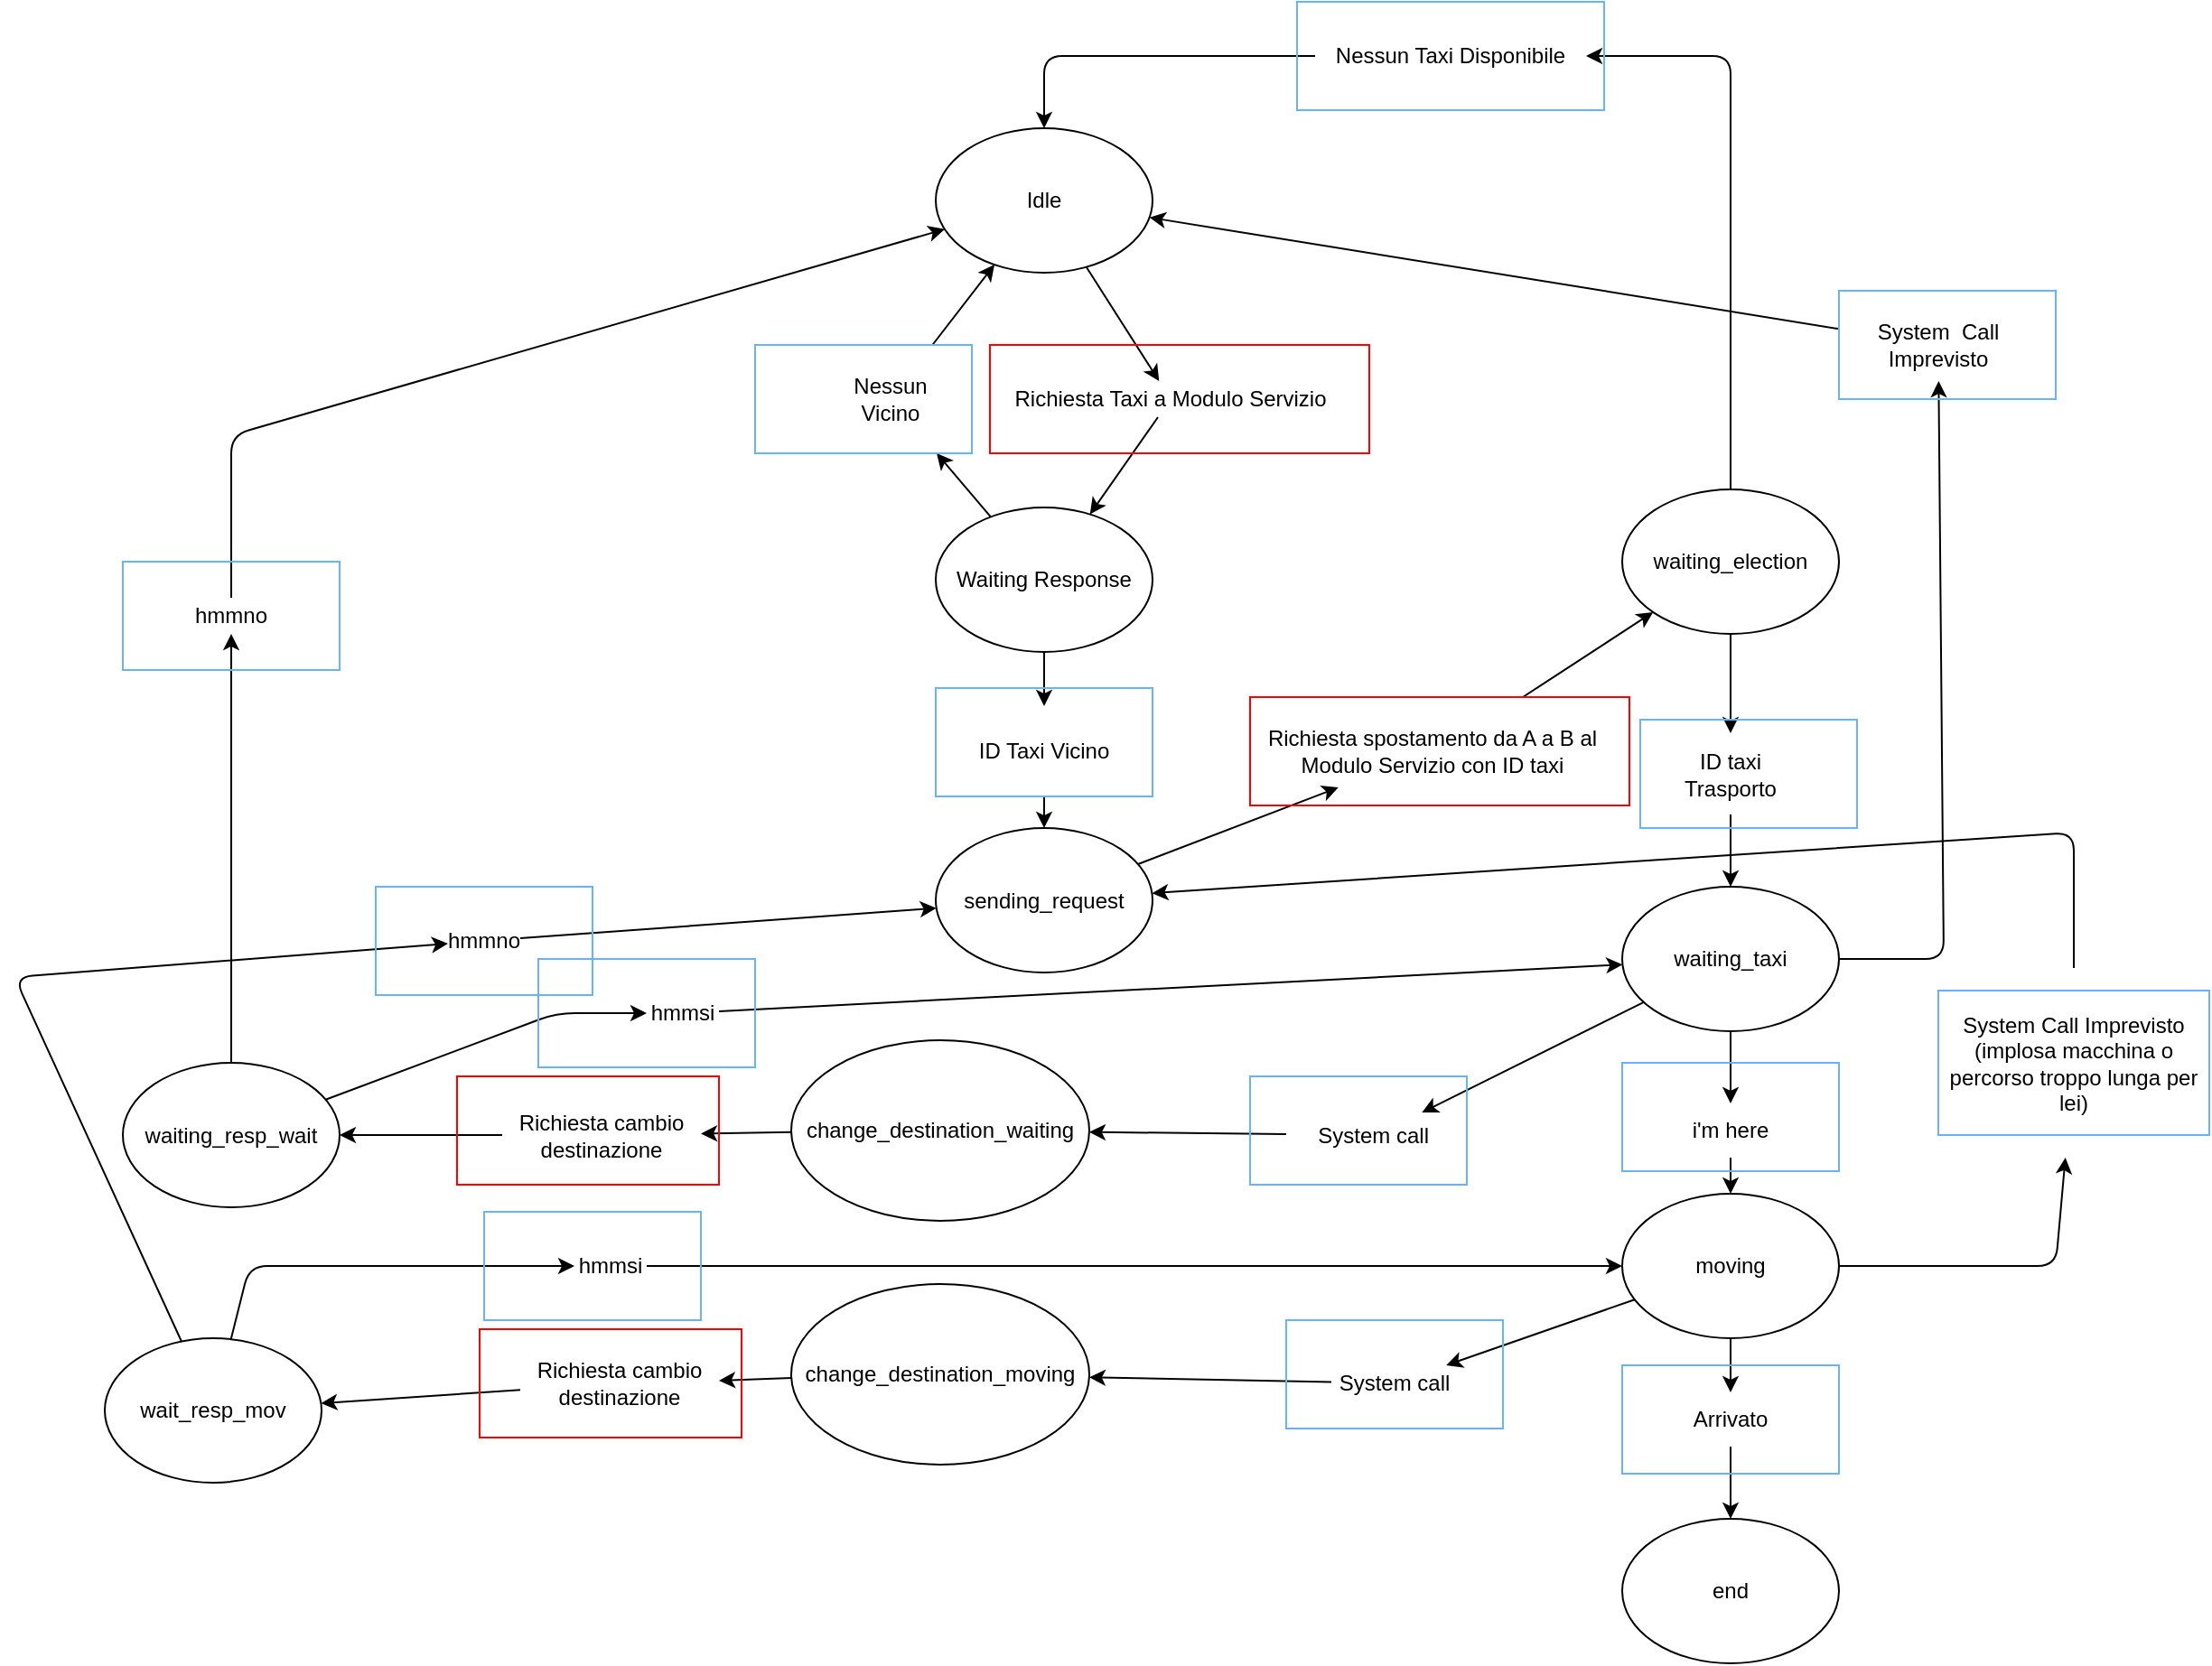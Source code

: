 <mxfile version="12.9.3" type="device"><diagram id="UIkgHiiRnHfRhCUhEY8e" name="Page-1"><mxGraphModel dx="2249" dy="822" grid="1" gridSize="10" guides="1" tooltips="1" connect="1" arrows="1" fold="1" page="1" pageScale="1" pageWidth="827" pageHeight="1169" math="0" shadow="0"><root><mxCell id="0"/><mxCell id="1" parent="0"/><mxCell id="0_yy_IyR2nImYbsmrZYt-3" value="Idle" style="ellipse;whiteSpace=wrap;html=1;" parent="1" vertex="1"><mxGeometry x="100" y="240" width="120" height="80" as="geometry"/></mxCell><mxCell id="1BChCuuW57q9WMQYWWYu-3" value="Waiting Response" style="ellipse;whiteSpace=wrap;html=1;" parent="1" vertex="1"><mxGeometry x="100" y="450" width="120" height="80" as="geometry"/></mxCell><mxCell id="1BChCuuW57q9WMQYWWYu-4" value="" style="endArrow=classic;html=1;" parent="1" source="1BChCuuW57q9WMQYWWYu-5" target="1BChCuuW57q9WMQYWWYu-3" edge="1"><mxGeometry width="50" height="50" relative="1" as="geometry"><mxPoint x="320" y="250" as="sourcePoint"/><mxPoint x="370" y="200" as="targetPoint"/></mxGeometry></mxCell><mxCell id="1BChCuuW57q9WMQYWWYu-5" value="Richiesta Taxi a Modulo Servizio" style="text;html=1;strokeColor=none;fillColor=none;align=center;verticalAlign=middle;whiteSpace=wrap;rounded=0;" parent="1" vertex="1"><mxGeometry x="130" y="380" width="200" height="20" as="geometry"/></mxCell><mxCell id="1BChCuuW57q9WMQYWWYu-6" value="" style="endArrow=classic;html=1;" parent="1" source="0_yy_IyR2nImYbsmrZYt-3" target="1BChCuuW57q9WMQYWWYu-5" edge="1"><mxGeometry width="50" height="50" relative="1" as="geometry"><mxPoint x="220" y="280" as="sourcePoint"/><mxPoint x="430" y="280" as="targetPoint"/></mxGeometry></mxCell><mxCell id="1BChCuuW57q9WMQYWWYu-7" value="" style="endArrow=classic;html=1;" parent="1" source="1BChCuuW57q9WMQYWWYu-8" target="0_yy_IyR2nImYbsmrZYt-3" edge="1"><mxGeometry width="50" height="50" relative="1" as="geometry"><mxPoint x="300" y="380" as="sourcePoint"/><mxPoint x="350" y="330" as="targetPoint"/></mxGeometry></mxCell><mxCell id="1BChCuuW57q9WMQYWWYu-8" value="Nessun Vicino" style="text;html=1;strokeColor=none;fillColor=none;align=center;verticalAlign=middle;whiteSpace=wrap;rounded=0;" parent="1" vertex="1"><mxGeometry x="45" y="360" width="60" height="60" as="geometry"/></mxCell><mxCell id="1BChCuuW57q9WMQYWWYu-9" value="" style="endArrow=classic;html=1;" parent="1" source="1BChCuuW57q9WMQYWWYu-3" target="1BChCuuW57q9WMQYWWYu-8" edge="1"><mxGeometry width="50" height="50" relative="1" as="geometry"><mxPoint x="430" y="280" as="sourcePoint"/><mxPoint x="220" y="280" as="targetPoint"/></mxGeometry></mxCell><mxCell id="1BChCuuW57q9WMQYWWYu-10" value="sending_request" style="ellipse;whiteSpace=wrap;html=1;" parent="1" vertex="1"><mxGeometry x="100" y="627.5" width="120" height="80" as="geometry"/></mxCell><mxCell id="1BChCuuW57q9WMQYWWYu-11" value="" style="endArrow=classic;html=1;" parent="1" source="1BChCuuW57q9WMQYWWYu-12" target="1BChCuuW57q9WMQYWWYu-10" edge="1"><mxGeometry width="50" height="50" relative="1" as="geometry"><mxPoint x="220" y="610" as="sourcePoint"/><mxPoint x="270" y="560" as="targetPoint"/></mxGeometry></mxCell><mxCell id="1BChCuuW57q9WMQYWWYu-12" value="ID Taxi Vicino" style="text;html=1;strokeColor=none;fillColor=none;align=center;verticalAlign=middle;whiteSpace=wrap;rounded=0;" parent="1" vertex="1"><mxGeometry x="105" y="560" width="110" height="50" as="geometry"/></mxCell><mxCell id="1BChCuuW57q9WMQYWWYu-13" value="" style="endArrow=classic;html=1;" parent="1" source="1BChCuuW57q9WMQYWWYu-3" target="1BChCuuW57q9WMQYWWYu-12" edge="1"><mxGeometry width="50" height="50" relative="1" as="geometry"><mxPoint x="160" y="530" as="sourcePoint"/><mxPoint x="160" y="660" as="targetPoint"/></mxGeometry></mxCell><mxCell id="1BChCuuW57q9WMQYWWYu-15" value="" style="endArrow=classic;html=1;" parent="1" source="1BChCuuW57q9WMQYWWYu-31" target="1BChCuuW57q9WMQYWWYu-17" edge="1"><mxGeometry width="50" height="50" relative="1" as="geometry"><mxPoint x="660" y="450" as="sourcePoint"/><mxPoint x="650" y="360" as="targetPoint"/><Array as="points"/></mxGeometry></mxCell><mxCell id="1BChCuuW57q9WMQYWWYu-17" value="waiting_election" style="ellipse;whiteSpace=wrap;html=1;" parent="1" vertex="1"><mxGeometry x="480" y="440" width="120" height="80" as="geometry"/></mxCell><mxCell id="1BChCuuW57q9WMQYWWYu-18" value="" style="endArrow=classic;html=1;" parent="1" source="1BChCuuW57q9WMQYWWYu-26" target="0_yy_IyR2nImYbsmrZYt-3" edge="1"><mxGeometry width="50" height="50" relative="1" as="geometry"><mxPoint x="650" y="290" as="sourcePoint"/><mxPoint x="700" y="240" as="targetPoint"/><Array as="points"><mxPoint x="160" y="200"/></Array></mxGeometry></mxCell><mxCell id="1BChCuuW57q9WMQYWWYu-19" value="waiting_taxi" style="ellipse;whiteSpace=wrap;html=1;" parent="1" vertex="1"><mxGeometry x="480" y="660" width="120" height="80" as="geometry"/></mxCell><mxCell id="1BChCuuW57q9WMQYWWYu-20" value="" style="endArrow=classic;html=1;" parent="1" source="1BChCuuW57q9WMQYWWYu-28" target="1BChCuuW57q9WMQYWWYu-19" edge="1"><mxGeometry width="50" height="50" relative="1" as="geometry"><mxPoint x="730" y="530" as="sourcePoint"/><mxPoint x="780" y="480" as="targetPoint"/></mxGeometry></mxCell><mxCell id="1BChCuuW57q9WMQYWWYu-21" value="Richiesta spostamento da A a B al Modulo Servizio con ID taxi" style="text;html=1;strokeColor=none;fillColor=none;align=center;verticalAlign=middle;whiteSpace=wrap;rounded=0;" parent="1" vertex="1"><mxGeometry x="280" y="565" width="190" height="40" as="geometry"/></mxCell><mxCell id="1BChCuuW57q9WMQYWWYu-23" value="" style="endArrow=classic;html=1;" parent="1" source="1BChCuuW57q9WMQYWWYu-10" target="1BChCuuW57q9WMQYWWYu-21" edge="1"><mxGeometry width="50" height="50" relative="1" as="geometry"><mxPoint x="320" y="710" as="sourcePoint"/><mxPoint x="370" y="660" as="targetPoint"/></mxGeometry></mxCell><mxCell id="1BChCuuW57q9WMQYWWYu-26" value="Nessun Taxi Disponibile" style="text;html=1;strokeColor=none;fillColor=none;align=center;verticalAlign=middle;whiteSpace=wrap;rounded=0;" parent="1" vertex="1"><mxGeometry x="310" y="190" width="150" height="20" as="geometry"/></mxCell><mxCell id="1BChCuuW57q9WMQYWWYu-27" value="" style="endArrow=classic;html=1;" parent="1" source="1BChCuuW57q9WMQYWWYu-17" target="1BChCuuW57q9WMQYWWYu-26" edge="1"><mxGeometry width="50" height="50" relative="1" as="geometry"><mxPoint x="540" y="440" as="sourcePoint"/><mxPoint x="160" y="240" as="targetPoint"/><Array as="points"><mxPoint x="540" y="200"/></Array></mxGeometry></mxCell><mxCell id="1BChCuuW57q9WMQYWWYu-28" value="ID taxi Trasporto" style="text;html=1;strokeColor=none;fillColor=none;align=center;verticalAlign=middle;whiteSpace=wrap;rounded=0;" parent="1" vertex="1"><mxGeometry x="495" y="575" width="90" height="45" as="geometry"/></mxCell><mxCell id="1BChCuuW57q9WMQYWWYu-29" value="" style="endArrow=classic;html=1;" parent="1" source="1BChCuuW57q9WMQYWWYu-17" target="1BChCuuW57q9WMQYWWYu-28" edge="1"><mxGeometry width="50" height="50" relative="1" as="geometry"><mxPoint x="567.45" y="515.569" as="sourcePoint"/><mxPoint x="682.523" y="664.441" as="targetPoint"/></mxGeometry></mxCell><mxCell id="1BChCuuW57q9WMQYWWYu-30" value="" style="rounded=0;whiteSpace=wrap;html=1;fillColor=none;strokeColor=#FF0000;" parent="1" vertex="1"><mxGeometry x="130" y="360" width="210" height="60" as="geometry"/></mxCell><mxCell id="1BChCuuW57q9WMQYWWYu-31" value="" style="rounded=0;whiteSpace=wrap;html=1;fillColor=none;strokeColor=#FF0000;" parent="1" vertex="1"><mxGeometry x="274" y="555" width="210" height="60" as="geometry"/></mxCell><mxCell id="1BChCuuW57q9WMQYWWYu-32" value="moving" style="ellipse;whiteSpace=wrap;html=1;strokeColor=#000000;fillColor=#ffffff;" parent="1" vertex="1"><mxGeometry x="480" y="830" width="120" height="80" as="geometry"/></mxCell><mxCell id="1BChCuuW57q9WMQYWWYu-33" value="" style="endArrow=classic;html=1;" parent="1" source="1BChCuuW57q9WMQYWWYu-34" target="1BChCuuW57q9WMQYWWYu-32" edge="1"><mxGeometry width="50" height="50" relative="1" as="geometry"><mxPoint x="650" y="810" as="sourcePoint"/><mxPoint x="700" y="760" as="targetPoint"/></mxGeometry></mxCell><mxCell id="1BChCuuW57q9WMQYWWYu-34" value="i'm here" style="text;html=1;strokeColor=none;fillColor=none;align=center;verticalAlign=middle;whiteSpace=wrap;rounded=0;" parent="1" vertex="1"><mxGeometry x="505" y="780" width="70" height="30" as="geometry"/></mxCell><mxCell id="1BChCuuW57q9WMQYWWYu-35" value="" style="endArrow=classic;html=1;" parent="1" source="1BChCuuW57q9WMQYWWYu-19" target="1BChCuuW57q9WMQYWWYu-34" edge="1"><mxGeometry width="50" height="50" relative="1" as="geometry"><mxPoint x="540" y="750" as="sourcePoint"/><mxPoint x="540" y="830" as="targetPoint"/></mxGeometry></mxCell><mxCell id="1BChCuuW57q9WMQYWWYu-36" value="end" style="ellipse;whiteSpace=wrap;html=1;strokeColor=#000000;fillColor=#ffffff;" parent="1" vertex="1"><mxGeometry x="480" y="1010" width="120" height="80" as="geometry"/></mxCell><mxCell id="1BChCuuW57q9WMQYWWYu-37" value="" style="endArrow=classic;html=1;" parent="1" source="1BChCuuW57q9WMQYWWYu-46" target="1BChCuuW57q9WMQYWWYu-36" edge="1"><mxGeometry width="50" height="50" relative="1" as="geometry"><mxPoint x="330" y="960" as="sourcePoint"/><mxPoint x="380" y="910" as="targetPoint"/></mxGeometry></mxCell><mxCell id="1BChCuuW57q9WMQYWWYu-38" value="" style="endArrow=classic;html=1;" parent="1" source="1BChCuuW57q9WMQYWWYu-41" target="1BChCuuW57q9WMQYWWYu-40" edge="1"><mxGeometry width="50" height="50" relative="1" as="geometry"><mxPoint x="370" y="780" as="sourcePoint"/><mxPoint x="250" y="820" as="targetPoint"/></mxGeometry></mxCell><mxCell id="1BChCuuW57q9WMQYWWYu-39" value="" style="endArrow=classic;html=1;" parent="1" source="1BChCuuW57q9WMQYWWYu-43" target="1BChCuuW57q9WMQYWWYu-58" edge="1"><mxGeometry width="50" height="50" relative="1" as="geometry"><mxPoint x="300" y="870" as="sourcePoint"/><mxPoint x="210" y="900" as="targetPoint"/></mxGeometry></mxCell><mxCell id="1BChCuuW57q9WMQYWWYu-40" value="change_destination_waiting" style="ellipse;whiteSpace=wrap;html=1;strokeColor=#000000;fillColor=#ffffff;" parent="1" vertex="1"><mxGeometry x="20" y="745" width="165" height="100" as="geometry"/></mxCell><mxCell id="1BChCuuW57q9WMQYWWYu-41" value="System call&amp;nbsp;" style="text;html=1;strokeColor=none;fillColor=none;align=center;verticalAlign=middle;whiteSpace=wrap;rounded=0;" parent="1" vertex="1"><mxGeometry x="294" y="785" width="100" height="25" as="geometry"/></mxCell><mxCell id="1BChCuuW57q9WMQYWWYu-42" value="" style="endArrow=classic;html=1;" parent="1" source="1BChCuuW57q9WMQYWWYu-19" target="1BChCuuW57q9WMQYWWYu-41" edge="1"><mxGeometry width="50" height="50" relative="1" as="geometry"><mxPoint x="490.943" y="723.03" as="sourcePoint"/><mxPoint x="228.961" y="846.879" as="targetPoint"/></mxGeometry></mxCell><mxCell id="1BChCuuW57q9WMQYWWYu-43" value="System call" style="text;html=1;strokeColor=none;fillColor=none;align=center;verticalAlign=middle;whiteSpace=wrap;rounded=0;" parent="1" vertex="1"><mxGeometry x="319" y="925" width="70" height="20" as="geometry"/></mxCell><mxCell id="1BChCuuW57q9WMQYWWYu-44" value="" style="endArrow=classic;html=1;" parent="1" source="1BChCuuW57q9WMQYWWYu-32" target="1BChCuuW57q9WMQYWWYu-43" edge="1"><mxGeometry width="50" height="50" relative="1" as="geometry"><mxPoint x="480" y="870" as="sourcePoint"/><mxPoint x="240" y="870" as="targetPoint"/></mxGeometry></mxCell><mxCell id="1BChCuuW57q9WMQYWWYu-46" value="Arrivato" style="text;html=1;strokeColor=none;fillColor=none;align=center;verticalAlign=middle;whiteSpace=wrap;rounded=0;" parent="1" vertex="1"><mxGeometry x="510" y="940" width="60" height="30" as="geometry"/></mxCell><mxCell id="1BChCuuW57q9WMQYWWYu-47" value="" style="endArrow=classic;html=1;" parent="1" source="1BChCuuW57q9WMQYWWYu-32" target="1BChCuuW57q9WMQYWWYu-46" edge="1"><mxGeometry width="50" height="50" relative="1" as="geometry"><mxPoint x="540" y="910" as="sourcePoint"/><mxPoint x="540" y="1010" as="targetPoint"/></mxGeometry></mxCell><mxCell id="1BChCuuW57q9WMQYWWYu-49" value="" style="rounded=0;whiteSpace=wrap;html=1;strokeColor=#66B2FF;fillColor=none;" parent="1" vertex="1"><mxGeometry x="480" y="925" width="120" height="60" as="geometry"/></mxCell><mxCell id="1BChCuuW57q9WMQYWWYu-50" value="" style="rounded=0;whiteSpace=wrap;html=1;strokeColor=#66B2FF;fillColor=none;" parent="1" vertex="1"><mxGeometry x="294" y="900" width="120" height="60" as="geometry"/></mxCell><mxCell id="1BChCuuW57q9WMQYWWYu-51" value="" style="rounded=0;whiteSpace=wrap;html=1;strokeColor=#66B2FF;fillColor=none;" parent="1" vertex="1"><mxGeometry x="274" y="765" width="120" height="60" as="geometry"/></mxCell><mxCell id="1BChCuuW57q9WMQYWWYu-52" value="" style="rounded=0;whiteSpace=wrap;html=1;strokeColor=#66B2FF;fillColor=none;" parent="1" vertex="1"><mxGeometry x="480" y="757.5" width="120" height="60" as="geometry"/></mxCell><mxCell id="1BChCuuW57q9WMQYWWYu-53" value="" style="rounded=0;whiteSpace=wrap;html=1;strokeColor=#66B2FF;fillColor=none;" parent="1" vertex="1"><mxGeometry x="490" y="567.5" width="120" height="60" as="geometry"/></mxCell><mxCell id="1BChCuuW57q9WMQYWWYu-54" value="" style="rounded=0;whiteSpace=wrap;html=1;strokeColor=#66B2FF;fillColor=none;" parent="1" vertex="1"><mxGeometry x="100" y="550" width="120" height="60" as="geometry"/></mxCell><mxCell id="1BChCuuW57q9WMQYWWYu-55" value="" style="rounded=0;whiteSpace=wrap;html=1;strokeColor=#66B2FF;fillColor=none;" parent="1" vertex="1"><mxGeometry y="360" width="120" height="60" as="geometry"/></mxCell><mxCell id="1BChCuuW57q9WMQYWWYu-56" value="" style="rounded=0;whiteSpace=wrap;html=1;strokeColor=#66B2FF;fillColor=none;" parent="1" vertex="1"><mxGeometry x="300" y="170" width="170" height="60" as="geometry"/></mxCell><mxCell id="1BChCuuW57q9WMQYWWYu-58" value="change_destination_moving" style="ellipse;whiteSpace=wrap;html=1;strokeColor=#000000;fillColor=#ffffff;" parent="1" vertex="1"><mxGeometry x="20" y="880" width="165" height="100" as="geometry"/></mxCell><mxCell id="1BChCuuW57q9WMQYWWYu-59" value="" style="endArrow=classic;html=1;" parent="1" source="1BChCuuW57q9WMQYWWYu-61" target="1BChCuuW57q9WMQYWWYu-67" edge="1"><mxGeometry width="50" height="50" relative="1" as="geometry"><mxPoint x="330" y="740" as="sourcePoint"/><mxPoint x="-220" y="800" as="targetPoint"/></mxGeometry></mxCell><mxCell id="1BChCuuW57q9WMQYWWYu-61" value="Richiesta cambio destinazione" style="text;html=1;strokeColor=none;fillColor=none;align=center;verticalAlign=middle;whiteSpace=wrap;rounded=0;" parent="1" vertex="1"><mxGeometry x="-140" y="757.5" width="110" height="80" as="geometry"/></mxCell><mxCell id="1BChCuuW57q9WMQYWWYu-62" value="" style="endArrow=classic;html=1;" parent="1" source="1BChCuuW57q9WMQYWWYu-40" target="1BChCuuW57q9WMQYWWYu-61" edge="1"><mxGeometry width="50" height="50" relative="1" as="geometry"><mxPoint x="20" y="795" as="sourcePoint"/><mxPoint x="-100" y="795" as="targetPoint"/></mxGeometry></mxCell><mxCell id="1BChCuuW57q9WMQYWWYu-64" value="" style="endArrow=classic;html=1;" parent="1" source="1BChCuuW57q9WMQYWWYu-65" target="1BChCuuW57q9WMQYWWYu-74" edge="1"><mxGeometry width="50" height="50" relative="1" as="geometry"><mxPoint x="300" y="872.5" as="sourcePoint"/><mxPoint x="-250" y="932.5" as="targetPoint"/></mxGeometry></mxCell><mxCell id="1BChCuuW57q9WMQYWWYu-65" value="Richiesta cambio destinazione" style="text;html=1;strokeColor=none;fillColor=none;align=center;verticalAlign=middle;whiteSpace=wrap;rounded=0;" parent="1" vertex="1"><mxGeometry x="-130" y="895" width="110" height="80" as="geometry"/></mxCell><mxCell id="1BChCuuW57q9WMQYWWYu-66" value="" style="endArrow=classic;html=1;" parent="1" source="1BChCuuW57q9WMQYWWYu-58" target="1BChCuuW57q9WMQYWWYu-65" edge="1"><mxGeometry width="50" height="50" relative="1" as="geometry"><mxPoint x="-9.994" y="928.125" as="sourcePoint"/><mxPoint x="-130" y="927.5" as="targetPoint"/></mxGeometry></mxCell><mxCell id="1BChCuuW57q9WMQYWWYu-67" value="waiting_resp_wait" style="ellipse;whiteSpace=wrap;html=1;strokeColor=#000000;" parent="1" vertex="1"><mxGeometry x="-350" y="757.5" width="120" height="80" as="geometry"/></mxCell><mxCell id="1BChCuuW57q9WMQYWWYu-68" value="" style="endArrow=classic;html=1;" parent="1" source="1BChCuuW57q9WMQYWWYu-69" target="1BChCuuW57q9WMQYWWYu-19" edge="1"><mxGeometry width="50" height="50" relative="1" as="geometry"><mxPoint x="-120" y="730" as="sourcePoint"/><mxPoint x="-70" y="680" as="targetPoint"/><Array as="points"/></mxGeometry></mxCell><mxCell id="1BChCuuW57q9WMQYWWYu-69" value="hmmsi" style="text;html=1;strokeColor=none;fillColor=none;align=center;verticalAlign=middle;whiteSpace=wrap;rounded=0;" parent="1" vertex="1"><mxGeometry x="-60" y="720" width="40" height="20" as="geometry"/></mxCell><mxCell id="1BChCuuW57q9WMQYWWYu-70" value="" style="endArrow=classic;html=1;" parent="1" source="1BChCuuW57q9WMQYWWYu-67" target="1BChCuuW57q9WMQYWWYu-69" edge="1"><mxGeometry width="50" height="50" relative="1" as="geometry"><mxPoint x="-237.612" y="778.0" as="sourcePoint"/><mxPoint x="480.143" y="702.763" as="targetPoint"/><Array as="points"><mxPoint x="-110" y="730"/></Array></mxGeometry></mxCell><mxCell id="1BChCuuW57q9WMQYWWYu-71" value="" style="endArrow=classic;html=1;" parent="1" source="1BChCuuW57q9WMQYWWYu-72" target="0_yy_IyR2nImYbsmrZYt-3" edge="1"><mxGeometry width="50" height="50" relative="1" as="geometry"><mxPoint x="-180" y="660" as="sourcePoint"/><mxPoint x="-50" y="280" as="targetPoint"/><Array as="points"><mxPoint x="-290" y="410"/></Array></mxGeometry></mxCell><mxCell id="1BChCuuW57q9WMQYWWYu-72" value="hmmno" style="text;html=1;strokeColor=none;fillColor=none;align=center;verticalAlign=middle;whiteSpace=wrap;rounded=0;" parent="1" vertex="1"><mxGeometry x="-310" y="500" width="40" height="20" as="geometry"/></mxCell><mxCell id="1BChCuuW57q9WMQYWWYu-73" value="" style="endArrow=classic;html=1;" parent="1" source="1BChCuuW57q9WMQYWWYu-67" target="1BChCuuW57q9WMQYWWYu-72" edge="1"><mxGeometry width="50" height="50" relative="1" as="geometry"><mxPoint x="-290" y="757.5" as="sourcePoint"/><mxPoint x="104.947" y="295.904" as="targetPoint"/><Array as="points"/></mxGeometry></mxCell><mxCell id="1BChCuuW57q9WMQYWWYu-74" value="wait_resp_mov" style="ellipse;whiteSpace=wrap;html=1;strokeColor=#000000;fillColor=none;" parent="1" vertex="1"><mxGeometry x="-360" y="910" width="120" height="80" as="geometry"/></mxCell><mxCell id="1BChCuuW57q9WMQYWWYu-75" value="" style="endArrow=classic;html=1;" parent="1" source="1BChCuuW57q9WMQYWWYu-76" target="1BChCuuW57q9WMQYWWYu-32" edge="1"><mxGeometry width="50" height="50" relative="1" as="geometry"><mxPoint x="190" y="1080" as="sourcePoint"/><mxPoint x="240" y="1030" as="targetPoint"/><Array as="points"/></mxGeometry></mxCell><mxCell id="1BChCuuW57q9WMQYWWYu-76" value="hmmsi" style="text;html=1;strokeColor=none;fillColor=none;align=center;verticalAlign=middle;whiteSpace=wrap;rounded=0;" parent="1" vertex="1"><mxGeometry x="-100" y="860" width="40" height="20" as="geometry"/></mxCell><mxCell id="1BChCuuW57q9WMQYWWYu-77" value="" style="endArrow=classic;html=1;" parent="1" source="1BChCuuW57q9WMQYWWYu-74" target="1BChCuuW57q9WMQYWWYu-76" edge="1"><mxGeometry width="50" height="50" relative="1" as="geometry"><mxPoint x="-290.136" y="910.544" as="sourcePoint"/><mxPoint x="480" y="870" as="targetPoint"/><Array as="points"><mxPoint x="-280" y="870"/></Array></mxGeometry></mxCell><mxCell id="1BChCuuW57q9WMQYWWYu-78" value="" style="endArrow=classic;html=1;" parent="1" source="1BChCuuW57q9WMQYWWYu-79" target="1BChCuuW57q9WMQYWWYu-10" edge="1"><mxGeometry width="50" height="50" relative="1" as="geometry"><mxPoint x="-170" y="680" as="sourcePoint"/><mxPoint x="-120" y="630" as="targetPoint"/><Array as="points"/></mxGeometry></mxCell><mxCell id="1BChCuuW57q9WMQYWWYu-79" value="hmmno" style="text;html=1;strokeColor=none;fillColor=none;align=center;verticalAlign=middle;whiteSpace=wrap;rounded=0;" parent="1" vertex="1"><mxGeometry x="-170" y="680" width="40" height="20" as="geometry"/></mxCell><mxCell id="1BChCuuW57q9WMQYWWYu-80" value="" style="endArrow=classic;html=1;" parent="1" source="1BChCuuW57q9WMQYWWYu-74" target="1BChCuuW57q9WMQYWWYu-79" edge="1"><mxGeometry width="50" height="50" relative="1" as="geometry"><mxPoint x="-317.533" y="911.746" as="sourcePoint"/><mxPoint x="100.363" y="671.894" as="targetPoint"/><Array as="points"><mxPoint x="-410" y="710"/></Array></mxGeometry></mxCell><mxCell id="1BChCuuW57q9WMQYWWYu-81" value="" style="rounded=0;whiteSpace=wrap;html=1;fillColor=none;strokeColor=#FF0000;" parent="1" vertex="1"><mxGeometry x="-165" y="765" width="145" height="60" as="geometry"/></mxCell><mxCell id="1BChCuuW57q9WMQYWWYu-82" value="" style="rounded=0;whiteSpace=wrap;html=1;fillColor=none;strokeColor=#FF0000;" parent="1" vertex="1"><mxGeometry x="-152.5" y="905" width="145" height="60" as="geometry"/></mxCell><mxCell id="1BChCuuW57q9WMQYWWYu-83" value="" style="rounded=0;whiteSpace=wrap;html=1;strokeColor=#66B2FF;fillColor=none;" parent="1" vertex="1"><mxGeometry x="-150" y="840" width="120" height="60" as="geometry"/></mxCell><mxCell id="1BChCuuW57q9WMQYWWYu-84" value="" style="rounded=0;whiteSpace=wrap;html=1;strokeColor=#66B2FF;fillColor=none;" parent="1" vertex="1"><mxGeometry x="-120" y="700" width="120" height="60" as="geometry"/></mxCell><mxCell id="1BChCuuW57q9WMQYWWYu-85" value="" style="rounded=0;whiteSpace=wrap;html=1;strokeColor=#66B2FF;fillColor=none;" parent="1" vertex="1"><mxGeometry x="-210" y="660" width="120" height="60" as="geometry"/></mxCell><mxCell id="1BChCuuW57q9WMQYWWYu-86" value="" style="rounded=0;whiteSpace=wrap;html=1;strokeColor=#66B2FF;fillColor=none;" parent="1" vertex="1"><mxGeometry x="-350" y="480" width="120" height="60" as="geometry"/></mxCell><mxCell id="1BChCuuW57q9WMQYWWYu-87" value="" style="endArrow=classic;html=1;" parent="1" source="1BChCuuW57q9WMQYWWYu-88" target="0_yy_IyR2nImYbsmrZYt-3" edge="1"><mxGeometry width="50" height="50" relative="1" as="geometry"><mxPoint x="310" y="690" as="sourcePoint"/><mxPoint x="360" y="640" as="targetPoint"/></mxGeometry></mxCell><mxCell id="1BChCuuW57q9WMQYWWYu-88" value="System&amp;nbsp; Call Imprevisto" style="text;html=1;strokeColor=none;fillColor=none;align=center;verticalAlign=middle;whiteSpace=wrap;rounded=0;" parent="1" vertex="1"><mxGeometry x="600" y="340" width="110" height="40" as="geometry"/></mxCell><mxCell id="1BChCuuW57q9WMQYWWYu-89" value="" style="endArrow=classic;html=1;" parent="1" source="1BChCuuW57q9WMQYWWYu-19" target="1BChCuuW57q9WMQYWWYu-88" edge="1"><mxGeometry width="50" height="50" relative="1" as="geometry"><mxPoint x="480.475" y="694.978" as="sourcePoint"/><mxPoint x="219.527" y="672.513" as="targetPoint"/><Array as="points"><mxPoint x="658" y="700"/></Array></mxGeometry></mxCell><mxCell id="1BChCuuW57q9WMQYWWYu-90" value="" style="endArrow=classic;html=1;" parent="1" source="1BChCuuW57q9WMQYWWYu-91" target="1BChCuuW57q9WMQYWWYu-10" edge="1"><mxGeometry width="50" height="50" relative="1" as="geometry"><mxPoint x="700" y="850" as="sourcePoint"/><mxPoint x="750" y="800" as="targetPoint"/><Array as="points"><mxPoint x="730" y="630"/></Array></mxGeometry></mxCell><mxCell id="1BChCuuW57q9WMQYWWYu-91" value="System Call Imprevisto (implosa macchina o percorso troppo lunga per lei)" style="text;html=1;strokeColor=none;fillColor=none;align=center;verticalAlign=middle;whiteSpace=wrap;rounded=0;" parent="1" vertex="1"><mxGeometry x="660" y="705" width="140" height="105" as="geometry"/></mxCell><mxCell id="1BChCuuW57q9WMQYWWYu-92" value="" style="endArrow=classic;html=1;" parent="1" source="1BChCuuW57q9WMQYWWYu-32" target="1BChCuuW57q9WMQYWWYu-91" edge="1"><mxGeometry width="50" height="50" relative="1" as="geometry"><mxPoint x="600" y="870" as="sourcePoint"/><mxPoint x="219.718" y="663.624" as="targetPoint"/><Array as="points"><mxPoint x="720" y="870"/></Array></mxGeometry></mxCell><mxCell id="1BChCuuW57q9WMQYWWYu-93" value="" style="rounded=0;whiteSpace=wrap;html=1;strokeColor=#66B2FF;fillColor=none;" parent="1" vertex="1"><mxGeometry x="600" y="330" width="120" height="60" as="geometry"/></mxCell><mxCell id="1BChCuuW57q9WMQYWWYu-94" value="" style="rounded=0;whiteSpace=wrap;html=1;strokeColor=#66B2FF;fillColor=none;" parent="1" vertex="1"><mxGeometry x="655" y="717.5" width="150" height="80" as="geometry"/></mxCell></root></mxGraphModel></diagram></mxfile>